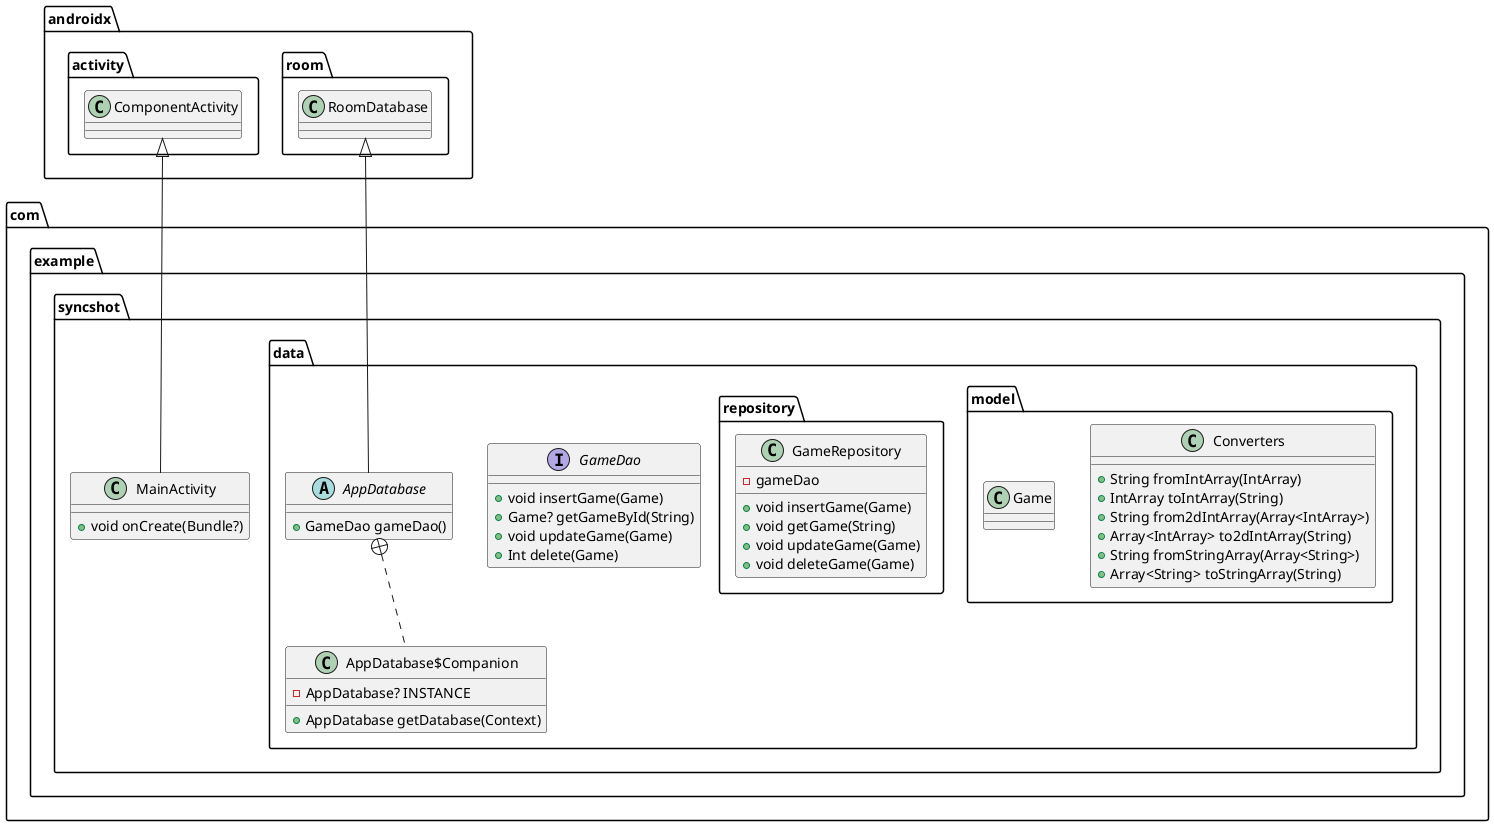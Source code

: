 @startuml
class com.example.syncshot.data.model.Converters {
+ String fromIntArray(IntArray)
+ IntArray toIntArray(String)
+ String from2dIntArray(Array<IntArray>)
+ Array<IntArray> to2dIntArray(String)
+ String fromStringArray(Array<String>)
+ Array<String> toStringArray(String)
}

interface com.example.syncshot.data.GameDao {
+ void insertGame(Game)
+ Game? getGameById(String)
+ void updateGame(Game)
+ Int delete(Game)
}

class com.example.syncshot.MainActivity {
+ void onCreate(Bundle?)
}

class com.example.syncshot.data.AppDatabase$Companion {
- AppDatabase? INSTANCE
+ AppDatabase getDatabase(Context)
}


abstract class com.example.syncshot.data.AppDatabase {
+ GameDao gameDao()
}

class com.example.syncshot.data.model.Game {
}
class com.example.syncshot.data.repository.GameRepository {
-  gameDao
+ void insertGame(Game)
+ void getGame(String)
+ void updateGame(Game)
+ void deleteGame(Game)
}




androidx.activity.ComponentActivity <|-- com.example.syncshot.MainActivity
com.example.syncshot.data.AppDatabase +.. com.example.syncshot.data.AppDatabase$Companion
androidx.room.RoomDatabase <|-- com.example.syncshot.data.AppDatabase
@enduml